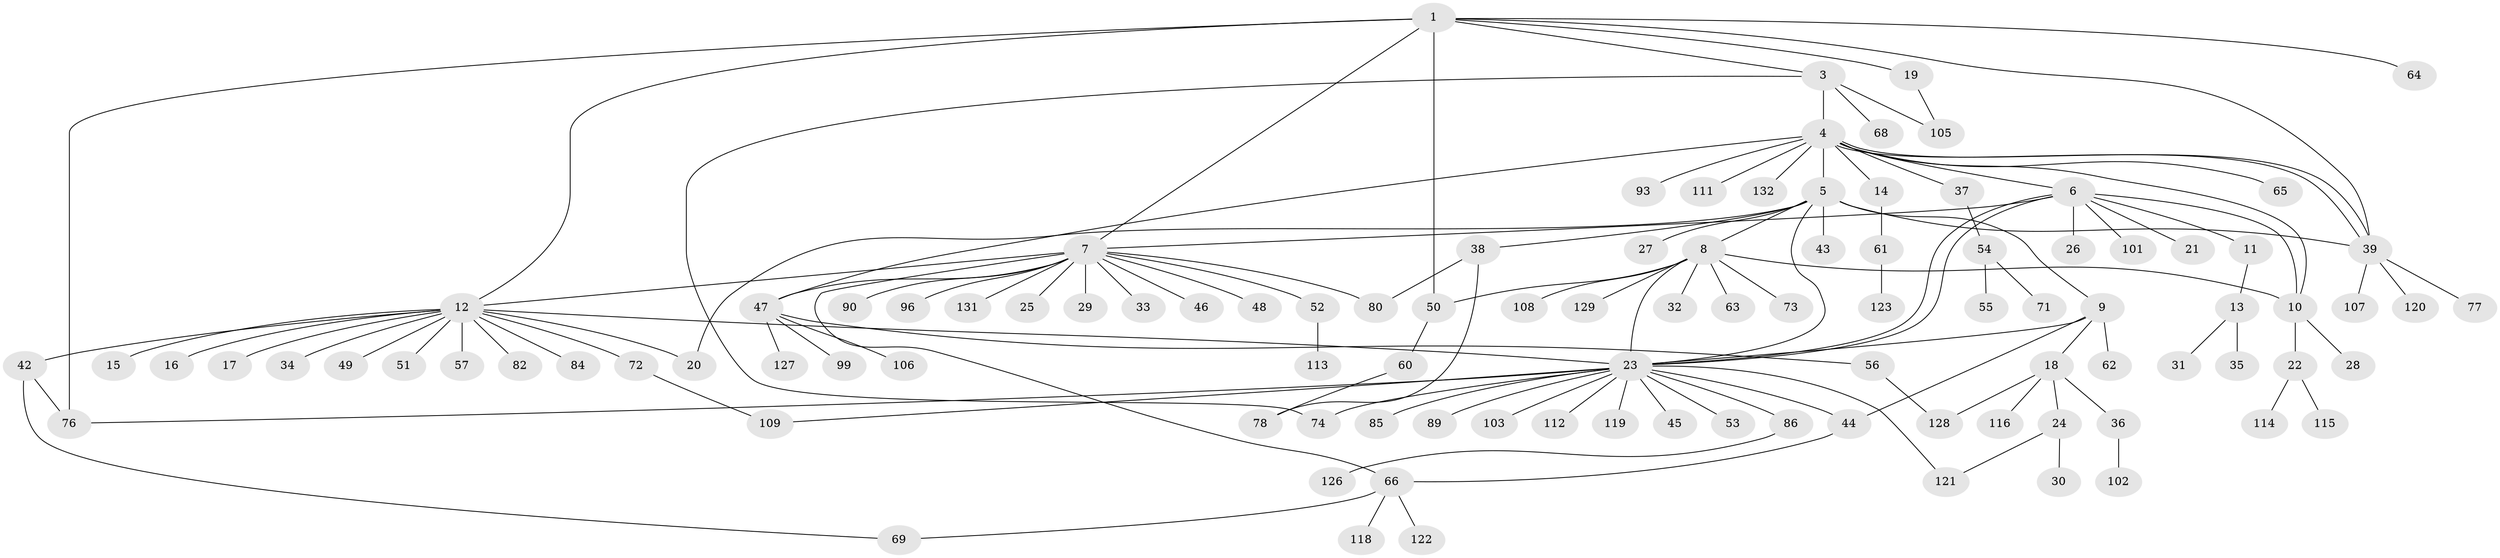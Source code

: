 // Generated by graph-tools (version 1.1) at 2025/51/02/27/25 19:51:56]
// undirected, 106 vertices, 132 edges
graph export_dot {
graph [start="1"]
  node [color=gray90,style=filled];
  1 [super="+2"];
  3 [super="+94"];
  4 [super="+97"];
  5 [super="+117"];
  6 [super="+98"];
  7 [super="+125"];
  8 [super="+58"];
  9 [super="+40"];
  10;
  11;
  12 [super="+130"];
  13;
  14;
  15;
  16;
  17;
  18 [super="+87"];
  19 [super="+100"];
  20 [super="+67"];
  21;
  22 [super="+81"];
  23 [super="+75"];
  24;
  25;
  26;
  27;
  28;
  29;
  30;
  31;
  32;
  33;
  34;
  35 [super="+110"];
  36;
  37 [super="+88"];
  38 [super="+92"];
  39 [super="+41"];
  42 [super="+83"];
  43;
  44 [super="+104"];
  45 [super="+91"];
  46;
  47 [super="+70"];
  48;
  49;
  50;
  51;
  52 [super="+124"];
  53 [super="+95"];
  54;
  55;
  56 [super="+59"];
  57;
  60;
  61;
  62;
  63;
  64;
  65;
  66 [super="+79"];
  68;
  69;
  71;
  72;
  73;
  74;
  76;
  77;
  78;
  80;
  82;
  84;
  85;
  86;
  89;
  90;
  93;
  96;
  99;
  101;
  102;
  103;
  105;
  106;
  107;
  108;
  109;
  111;
  112;
  113;
  114;
  115;
  116;
  118;
  119;
  120;
  121;
  122;
  123;
  126;
  127;
  128;
  129;
  131;
  132;
  1 -- 3;
  1 -- 7;
  1 -- 12;
  1 -- 19;
  1 -- 50;
  1 -- 64;
  1 -- 76 [weight=2];
  1 -- 39;
  3 -- 4;
  3 -- 68;
  3 -- 74;
  3 -- 105;
  4 -- 5;
  4 -- 6;
  4 -- 10;
  4 -- 14;
  4 -- 37;
  4 -- 39;
  4 -- 39;
  4 -- 47;
  4 -- 65;
  4 -- 93;
  4 -- 111;
  4 -- 132;
  5 -- 8;
  5 -- 9;
  5 -- 20;
  5 -- 23;
  5 -- 27;
  5 -- 38;
  5 -- 43;
  5 -- 39;
  6 -- 10;
  6 -- 11;
  6 -- 21;
  6 -- 23;
  6 -- 23;
  6 -- 26;
  6 -- 101;
  6 -- 7;
  7 -- 25;
  7 -- 29;
  7 -- 33;
  7 -- 46;
  7 -- 47;
  7 -- 48;
  7 -- 52;
  7 -- 66;
  7 -- 80;
  7 -- 90;
  7 -- 96;
  7 -- 131;
  7 -- 12;
  8 -- 10;
  8 -- 32;
  8 -- 50;
  8 -- 63;
  8 -- 73;
  8 -- 108;
  8 -- 129;
  8 -- 23;
  9 -- 18;
  9 -- 23;
  9 -- 44;
  9 -- 62;
  10 -- 22;
  10 -- 28;
  11 -- 13;
  12 -- 15;
  12 -- 16;
  12 -- 17;
  12 -- 20;
  12 -- 23;
  12 -- 34;
  12 -- 42;
  12 -- 49;
  12 -- 51;
  12 -- 57;
  12 -- 72;
  12 -- 82;
  12 -- 84;
  13 -- 31;
  13 -- 35;
  14 -- 61;
  18 -- 24;
  18 -- 36;
  18 -- 116;
  18 -- 128;
  19 -- 105;
  22 -- 114;
  22 -- 115;
  23 -- 44;
  23 -- 45;
  23 -- 53;
  23 -- 74;
  23 -- 76;
  23 -- 85;
  23 -- 86;
  23 -- 89;
  23 -- 103;
  23 -- 109;
  23 -- 112;
  23 -- 119;
  23 -- 121;
  24 -- 30;
  24 -- 121;
  36 -- 102;
  37 -- 54;
  38 -- 78;
  38 -- 80;
  39 -- 77;
  39 -- 120;
  39 -- 107;
  42 -- 69;
  42 -- 76;
  44 -- 66;
  47 -- 56;
  47 -- 99;
  47 -- 106;
  47 -- 127;
  50 -- 60;
  52 -- 113;
  54 -- 55;
  54 -- 71;
  56 -- 128;
  60 -- 78;
  61 -- 123;
  66 -- 118;
  66 -- 122;
  66 -- 69;
  72 -- 109;
  86 -- 126;
}
